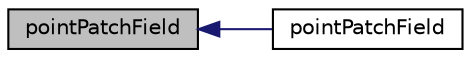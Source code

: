 digraph "pointPatchField"
{
  bgcolor="transparent";
  edge [fontname="Helvetica",fontsize="10",labelfontname="Helvetica",labelfontsize="10"];
  node [fontname="Helvetica",fontsize="10",shape=record];
  rankdir="LR";
  Node1 [label="pointPatchField",height=0.2,width=0.4,color="black", fillcolor="grey75", style="filled", fontcolor="black"];
  Node1 -> Node2 [dir="back",color="midnightblue",fontsize="10",style="solid",fontname="Helvetica"];
  Node2 [label="pointPatchField",height=0.2,width=0.4,color="black",URL="$a01932.html#ade72e63a1d44b1219c11643f769afc00",tooltip="Construct from patch, internal field and dictionary. "];
}
